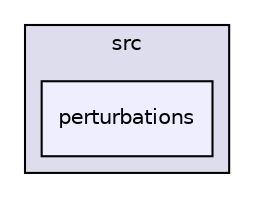 digraph "src/perturbations" {
  compound=true
  node [ fontsize="10", fontname="Helvetica"];
  edge [ labelfontsize="10", labelfontname="Helvetica"];
  subgraph clusterdir_68267d1309a1af8e8297ef4c3efbcdba {
    graph [ bgcolor="#ddddee", pencolor="black", label="src" fontname="Helvetica", fontsize="10", URL="dir_68267d1309a1af8e8297ef4c3efbcdba.html"]
  dir_6d92fb80b9641c838ab72716bed4978c [shape=box, label="perturbations", style="filled", fillcolor="#eeeeff", pencolor="black", URL="dir_6d92fb80b9641c838ab72716bed4978c.html"];
  }
}
